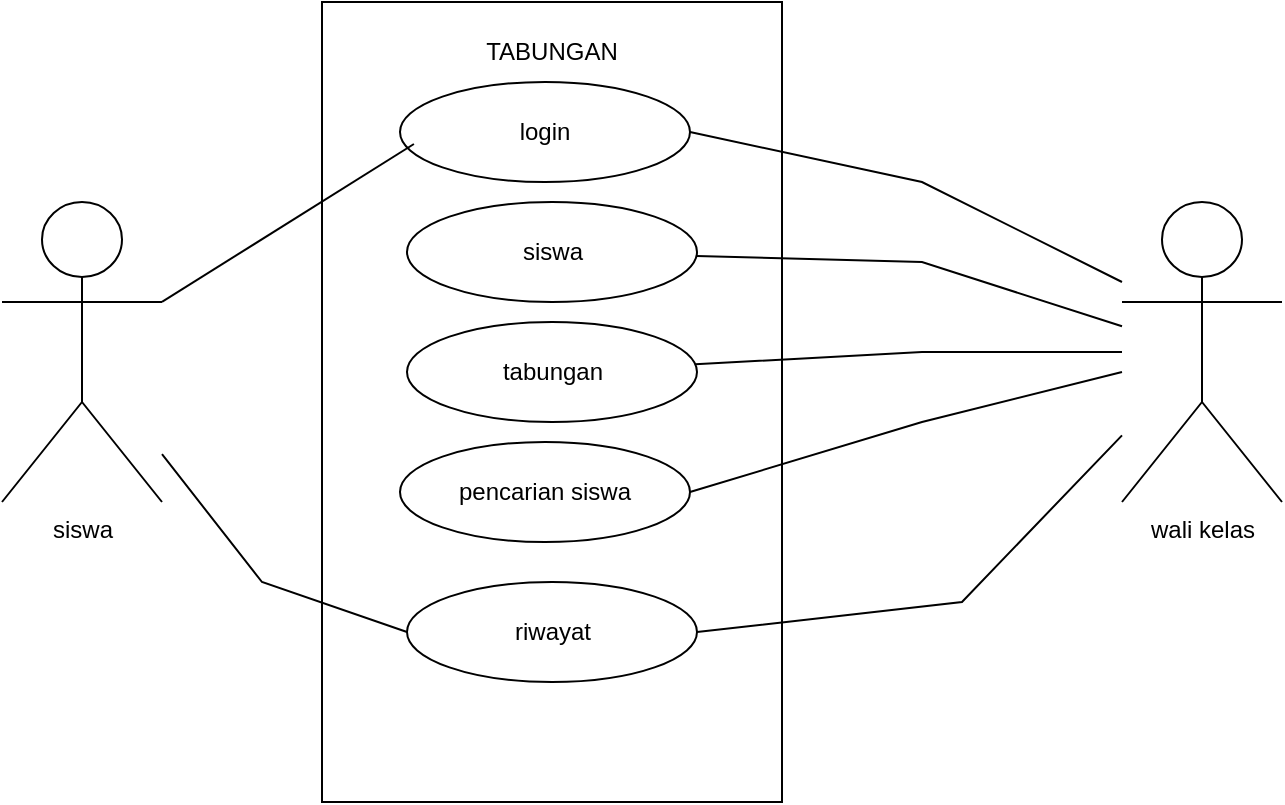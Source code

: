 <mxfile version="24.7.12">
  <diagram name="Halaman-1" id="RoWwhHXu08IC8iJnCEm0">
    <mxGraphModel dx="1434" dy="772" grid="1" gridSize="10" guides="1" tooltips="1" connect="1" arrows="1" fold="1" page="1" pageScale="1" pageWidth="827" pageHeight="1169" math="0" shadow="0">
      <root>
        <mxCell id="0" />
        <mxCell id="1" parent="0" />
        <mxCell id="1VYzOXZbYCuGuA3opQZz-1" value="siswa&lt;div&gt;&lt;br&gt;&lt;/div&gt;" style="shape=umlActor;verticalLabelPosition=bottom;verticalAlign=top;html=1;outlineConnect=0;" parent="1" vertex="1">
          <mxGeometry x="70" y="160" width="80" height="150" as="geometry" />
        </mxCell>
        <mxCell id="1VYzOXZbYCuGuA3opQZz-2" value="" style="rounded=0;whiteSpace=wrap;html=1;" parent="1" vertex="1">
          <mxGeometry x="230" y="60" width="230" height="400" as="geometry" />
        </mxCell>
        <mxCell id="1VYzOXZbYCuGuA3opQZz-4" value="&lt;div&gt;wali kelas&lt;/div&gt;&lt;div&gt;&lt;br&gt;&lt;/div&gt;" style="shape=umlActor;verticalLabelPosition=bottom;verticalAlign=top;html=1;outlineConnect=0;" parent="1" vertex="1">
          <mxGeometry x="630" y="160" width="80" height="150" as="geometry" />
        </mxCell>
        <mxCell id="1VYzOXZbYCuGuA3opQZz-5" value="TABUNGAN" style="text;html=1;align=center;verticalAlign=middle;whiteSpace=wrap;rounded=0;" parent="1" vertex="1">
          <mxGeometry x="315" y="70" width="60" height="30" as="geometry" />
        </mxCell>
        <mxCell id="1VYzOXZbYCuGuA3opQZz-6" value="siswa" style="ellipse;whiteSpace=wrap;html=1;" parent="1" vertex="1">
          <mxGeometry x="272.5" y="160" width="145" height="50" as="geometry" />
        </mxCell>
        <mxCell id="1VYzOXZbYCuGuA3opQZz-14" value="tabungan" style="ellipse;whiteSpace=wrap;html=1;" parent="1" vertex="1">
          <mxGeometry x="272.5" y="220" width="145" height="50" as="geometry" />
        </mxCell>
        <mxCell id="1VYzOXZbYCuGuA3opQZz-16" value="riwayat" style="ellipse;whiteSpace=wrap;html=1;" parent="1" vertex="1">
          <mxGeometry x="272.5" y="350" width="145" height="50" as="geometry" />
        </mxCell>
        <mxCell id="1VYzOXZbYCuGuA3opQZz-20" value="" style="endArrow=none;html=1;rounded=0;entryX=0;entryY=0.5;entryDx=0;entryDy=0;" parent="1" source="1VYzOXZbYCuGuA3opQZz-1" target="1VYzOXZbYCuGuA3opQZz-16" edge="1">
          <mxGeometry width="50" height="50" relative="1" as="geometry">
            <mxPoint x="160" y="280" as="sourcePoint" />
            <mxPoint x="210" y="230" as="targetPoint" />
            <Array as="points">
              <mxPoint x="200" y="350" />
            </Array>
          </mxGeometry>
        </mxCell>
        <mxCell id="1VYzOXZbYCuGuA3opQZz-21" value="" style="endArrow=none;html=1;rounded=0;exitX=1;exitY=0.5;exitDx=0;exitDy=0;" parent="1" source="1VYzOXZbYCuGuA3opQZz-16" target="1VYzOXZbYCuGuA3opQZz-4" edge="1">
          <mxGeometry width="50" height="50" relative="1" as="geometry">
            <mxPoint x="500" y="310" as="sourcePoint" />
            <mxPoint x="550" y="260" as="targetPoint" />
            <Array as="points">
              <mxPoint x="550" y="360" />
            </Array>
          </mxGeometry>
        </mxCell>
        <mxCell id="1VYzOXZbYCuGuA3opQZz-23" value="" style="endArrow=none;html=1;rounded=0;" parent="1" source="1VYzOXZbYCuGuA3opQZz-6" target="1VYzOXZbYCuGuA3opQZz-4" edge="1">
          <mxGeometry width="50" height="50" relative="1" as="geometry">
            <mxPoint x="490" y="280" as="sourcePoint" />
            <mxPoint x="510" y="200" as="targetPoint" />
            <Array as="points">
              <mxPoint x="530" y="190" />
            </Array>
          </mxGeometry>
        </mxCell>
        <mxCell id="1VYzOXZbYCuGuA3opQZz-25" value="pencarian siswa" style="ellipse;whiteSpace=wrap;html=1;" parent="1" vertex="1">
          <mxGeometry x="269" y="280" width="145" height="50" as="geometry" />
        </mxCell>
        <mxCell id="1VYzOXZbYCuGuA3opQZz-26" value="" style="endArrow=none;html=1;rounded=0;exitX=1;exitY=0.5;exitDx=0;exitDy=0;" parent="1" source="1VYzOXZbYCuGuA3opQZz-25" target="1VYzOXZbYCuGuA3opQZz-4" edge="1">
          <mxGeometry width="50" height="50" relative="1" as="geometry">
            <mxPoint x="500" y="290" as="sourcePoint" />
            <mxPoint x="510" y="250" as="targetPoint" />
            <Array as="points">
              <mxPoint x="530" y="270" />
            </Array>
          </mxGeometry>
        </mxCell>
        <mxCell id="1VYzOXZbYCuGuA3opQZz-27" value="" style="endArrow=none;html=1;rounded=0;" parent="1" source="1VYzOXZbYCuGuA3opQZz-14" target="1VYzOXZbYCuGuA3opQZz-4" edge="1">
          <mxGeometry width="50" height="50" relative="1" as="geometry">
            <mxPoint x="480" y="270" as="sourcePoint" />
            <mxPoint x="510" y="220" as="targetPoint" />
            <Array as="points">
              <mxPoint x="530" y="235" />
            </Array>
          </mxGeometry>
        </mxCell>
        <mxCell id="1VYzOXZbYCuGuA3opQZz-28" value="login" style="ellipse;whiteSpace=wrap;html=1;" parent="1" vertex="1">
          <mxGeometry x="269" y="100" width="145" height="50" as="geometry" />
        </mxCell>
        <mxCell id="1VYzOXZbYCuGuA3opQZz-29" value="" style="endArrow=none;html=1;rounded=0;entryX=0.048;entryY=0.62;entryDx=0;entryDy=0;entryPerimeter=0;" parent="1" source="1VYzOXZbYCuGuA3opQZz-1" target="1VYzOXZbYCuGuA3opQZz-28" edge="1">
          <mxGeometry width="50" height="50" relative="1" as="geometry">
            <mxPoint x="160" y="210" as="sourcePoint" />
            <mxPoint x="360" y="230" as="targetPoint" />
          </mxGeometry>
        </mxCell>
        <mxCell id="1VYzOXZbYCuGuA3opQZz-30" value="" style="endArrow=none;html=1;rounded=0;exitX=1;exitY=0.5;exitDx=0;exitDy=0;" parent="1" source="1VYzOXZbYCuGuA3opQZz-28" edge="1">
          <mxGeometry width="50" height="50" relative="1" as="geometry">
            <mxPoint x="580" y="250" as="sourcePoint" />
            <mxPoint x="630" y="200" as="targetPoint" />
            <Array as="points">
              <mxPoint x="530" y="150" />
            </Array>
          </mxGeometry>
        </mxCell>
      </root>
    </mxGraphModel>
  </diagram>
</mxfile>
